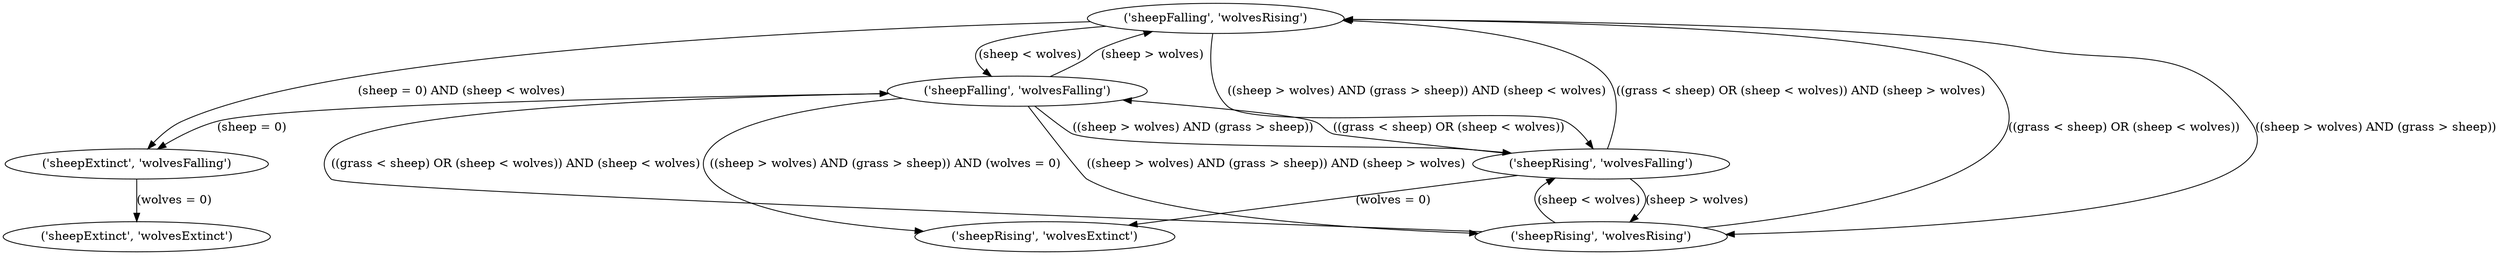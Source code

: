 strict digraph "" {
	"('sheepFalling', 'wolvesRising')" -> "('sheepExtinct', 'wolvesFalling')"	[label="(sheep = 0) AND (sheep < wolves)"];
	"('sheepFalling', 'wolvesRising')" -> "('sheepFalling', 'wolvesFalling')"	[label="(sheep < wolves)"];
	"('sheepFalling', 'wolvesRising')" -> "('sheepRising', 'wolvesFalling')"	[label="((sheep > wolves) AND (grass > sheep)) AND (sheep < wolves)"];
	"('sheepFalling', 'wolvesRising')" -> "('sheepRising', 'wolvesRising')"	[label="((sheep > wolves) AND (grass > sheep))"];
	"('sheepExtinct', 'wolvesFalling')" -> "('sheepExtinct', 'wolvesExtinct')"	[label="(wolves = 0)"];
	"('sheepFalling', 'wolvesFalling')" -> "('sheepFalling', 'wolvesRising')"	[label="(sheep > wolves)"];
	"('sheepFalling', 'wolvesFalling')" -> "('sheepExtinct', 'wolvesFalling')"	[label="(sheep = 0)"];
	"('sheepFalling', 'wolvesFalling')" -> "('sheepRising', 'wolvesFalling')"	[label="((sheep > wolves) AND (grass > sheep))"];
	"('sheepFalling', 'wolvesFalling')" -> "('sheepRising', 'wolvesRising')"	[label="((sheep > wolves) AND (grass > sheep)) AND (sheep > wolves)"];
	"('sheepFalling', 'wolvesFalling')" -> "('sheepRising', 'wolvesExtinct')"	[label="((sheep > wolves) AND (grass > sheep)) AND (wolves = 0)"];
	"('sheepRising', 'wolvesFalling')" -> "('sheepFalling', 'wolvesRising')"	[label="((grass < sheep) OR (sheep < wolves)) AND (sheep > wolves)"];
	"('sheepRising', 'wolvesFalling')" -> "('sheepFalling', 'wolvesFalling')"	[label="((grass < sheep) OR (sheep < wolves))"];
	"('sheepRising', 'wolvesFalling')" -> "('sheepRising', 'wolvesRising')"	[label="(sheep > wolves)"];
	"('sheepRising', 'wolvesFalling')" -> "('sheepRising', 'wolvesExtinct')"	[label="(wolves = 0)"];
	"('sheepRising', 'wolvesRising')" -> "('sheepFalling', 'wolvesRising')"	[label="((grass < sheep) OR (sheep < wolves))"];
	"('sheepRising', 'wolvesRising')" -> "('sheepFalling', 'wolvesFalling')"	[label="((grass < sheep) OR (sheep < wolves)) AND (sheep < wolves)"];
	"('sheepRising', 'wolvesRising')" -> "('sheepRising', 'wolvesFalling')"	[label="(sheep < wolves)"];
}
